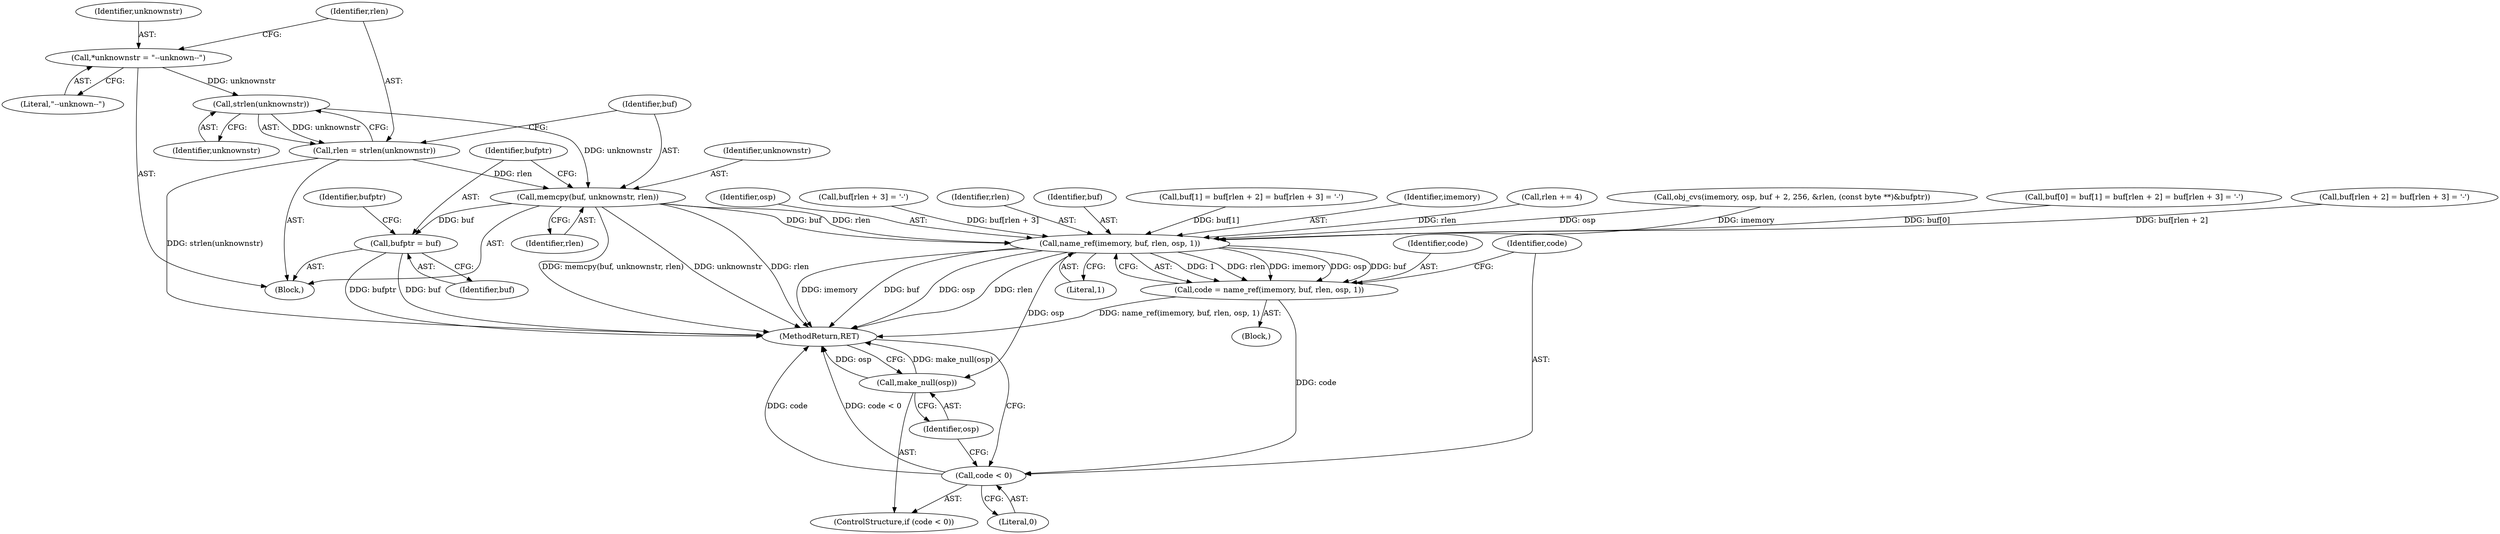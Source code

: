 digraph "0_ghostscript_a6807394bd94b708be24758287b606154daaaed9@API" {
"1000748" [label="(Call,memcpy(buf, unknownstr, rlen))"];
"1000746" [label="(Call,strlen(unknownstr))"];
"1000741" [label="(Call,*unknownstr = \"--unknown--\")"];
"1000744" [label="(Call,rlen = strlen(unknownstr))"];
"1000752" [label="(Call,bufptr = buf)"];
"1000814" [label="(Call,name_ref(imemory, buf, rlen, osp, 1))"];
"1000812" [label="(Call,code = name_ref(imemory, buf, rlen, osp, 1))"];
"1000821" [label="(Call,code < 0)"];
"1000824" [label="(Call,make_null(osp))"];
"1000739" [label="(Block,)"];
"1000781" [label="(Call,buf[1] = buf[rlen + 2] = buf[rlen + 3] = '-')"];
"1000812" [label="(Call,code = name_ref(imemory, buf, rlen, osp, 1))"];
"1000743" [label="(Literal,\"--unknown--\")"];
"1000815" [label="(Identifier,imemory)"];
"1000741" [label="(Call,*unknownstr = \"--unknown--\")"];
"1000749" [label="(Identifier,buf)"];
"1000825" [label="(Identifier,osp)"];
"1000820" [label="(ControlStructure,if (code < 0))"];
"1000745" [label="(Identifier,rlen)"];
"1000753" [label="(Identifier,bufptr)"];
"1000798" [label="(Call,rlen += 4)"];
"1000821" [label="(Call,code < 0)"];
"1000722" [label="(Call,obj_cvs(imemory, osp, buf + 2, 256, &rlen, (const byte **)&bufptr))"];
"1000824" [label="(Call,make_null(osp))"];
"1000777" [label="(Call,buf[0] = buf[1] = buf[rlen + 2] = buf[rlen + 3] = '-')"];
"1000747" [label="(Identifier,unknownstr)"];
"1000744" [label="(Call,rlen = strlen(unknownstr))"];
"1000811" [label="(Block,)"];
"1000754" [label="(Identifier,buf)"];
"1000750" [label="(Identifier,unknownstr)"];
"1000814" [label="(Call,name_ref(imemory, buf, rlen, osp, 1))"];
"1000785" [label="(Call,buf[rlen + 2] = buf[rlen + 3] = '-')"];
"1000751" [label="(Identifier,rlen)"];
"1000818" [label="(Identifier,osp)"];
"1000791" [label="(Call,buf[rlen + 3] = '-')"];
"1000826" [label="(MethodReturn,RET)"];
"1000746" [label="(Call,strlen(unknownstr))"];
"1000817" [label="(Identifier,rlen)"];
"1000810" [label="(Identifier,bufptr)"];
"1000823" [label="(Literal,0)"];
"1000752" [label="(Call,bufptr = buf)"];
"1000748" [label="(Call,memcpy(buf, unknownstr, rlen))"];
"1000742" [label="(Identifier,unknownstr)"];
"1000819" [label="(Literal,1)"];
"1000816" [label="(Identifier,buf)"];
"1000813" [label="(Identifier,code)"];
"1000822" [label="(Identifier,code)"];
"1000748" -> "1000739"  [label="AST: "];
"1000748" -> "1000751"  [label="CFG: "];
"1000749" -> "1000748"  [label="AST: "];
"1000750" -> "1000748"  [label="AST: "];
"1000751" -> "1000748"  [label="AST: "];
"1000753" -> "1000748"  [label="CFG: "];
"1000748" -> "1000826"  [label="DDG: rlen"];
"1000748" -> "1000826"  [label="DDG: memcpy(buf, unknownstr, rlen)"];
"1000748" -> "1000826"  [label="DDG: unknownstr"];
"1000746" -> "1000748"  [label="DDG: unknownstr"];
"1000744" -> "1000748"  [label="DDG: rlen"];
"1000748" -> "1000752"  [label="DDG: buf"];
"1000748" -> "1000814"  [label="DDG: buf"];
"1000748" -> "1000814"  [label="DDG: rlen"];
"1000746" -> "1000744"  [label="AST: "];
"1000746" -> "1000747"  [label="CFG: "];
"1000747" -> "1000746"  [label="AST: "];
"1000744" -> "1000746"  [label="CFG: "];
"1000746" -> "1000744"  [label="DDG: unknownstr"];
"1000741" -> "1000746"  [label="DDG: unknownstr"];
"1000741" -> "1000739"  [label="AST: "];
"1000741" -> "1000743"  [label="CFG: "];
"1000742" -> "1000741"  [label="AST: "];
"1000743" -> "1000741"  [label="AST: "];
"1000745" -> "1000741"  [label="CFG: "];
"1000744" -> "1000739"  [label="AST: "];
"1000745" -> "1000744"  [label="AST: "];
"1000749" -> "1000744"  [label="CFG: "];
"1000744" -> "1000826"  [label="DDG: strlen(unknownstr)"];
"1000752" -> "1000739"  [label="AST: "];
"1000752" -> "1000754"  [label="CFG: "];
"1000753" -> "1000752"  [label="AST: "];
"1000754" -> "1000752"  [label="AST: "];
"1000810" -> "1000752"  [label="CFG: "];
"1000752" -> "1000826"  [label="DDG: buf"];
"1000752" -> "1000826"  [label="DDG: bufptr"];
"1000814" -> "1000812"  [label="AST: "];
"1000814" -> "1000819"  [label="CFG: "];
"1000815" -> "1000814"  [label="AST: "];
"1000816" -> "1000814"  [label="AST: "];
"1000817" -> "1000814"  [label="AST: "];
"1000818" -> "1000814"  [label="AST: "];
"1000819" -> "1000814"  [label="AST: "];
"1000812" -> "1000814"  [label="CFG: "];
"1000814" -> "1000826"  [label="DDG: buf"];
"1000814" -> "1000826"  [label="DDG: osp"];
"1000814" -> "1000826"  [label="DDG: rlen"];
"1000814" -> "1000826"  [label="DDG: imemory"];
"1000814" -> "1000812"  [label="DDG: 1"];
"1000814" -> "1000812"  [label="DDG: rlen"];
"1000814" -> "1000812"  [label="DDG: imemory"];
"1000814" -> "1000812"  [label="DDG: osp"];
"1000814" -> "1000812"  [label="DDG: buf"];
"1000722" -> "1000814"  [label="DDG: imemory"];
"1000722" -> "1000814"  [label="DDG: osp"];
"1000781" -> "1000814"  [label="DDG: buf[1]"];
"1000785" -> "1000814"  [label="DDG: buf[rlen + 2]"];
"1000777" -> "1000814"  [label="DDG: buf[0]"];
"1000791" -> "1000814"  [label="DDG: buf[rlen + 3]"];
"1000798" -> "1000814"  [label="DDG: rlen"];
"1000814" -> "1000824"  [label="DDG: osp"];
"1000812" -> "1000811"  [label="AST: "];
"1000813" -> "1000812"  [label="AST: "];
"1000822" -> "1000812"  [label="CFG: "];
"1000812" -> "1000826"  [label="DDG: name_ref(imemory, buf, rlen, osp, 1)"];
"1000812" -> "1000821"  [label="DDG: code"];
"1000821" -> "1000820"  [label="AST: "];
"1000821" -> "1000823"  [label="CFG: "];
"1000822" -> "1000821"  [label="AST: "];
"1000823" -> "1000821"  [label="AST: "];
"1000825" -> "1000821"  [label="CFG: "];
"1000826" -> "1000821"  [label="CFG: "];
"1000821" -> "1000826"  [label="DDG: code"];
"1000821" -> "1000826"  [label="DDG: code < 0"];
"1000824" -> "1000820"  [label="AST: "];
"1000824" -> "1000825"  [label="CFG: "];
"1000825" -> "1000824"  [label="AST: "];
"1000826" -> "1000824"  [label="CFG: "];
"1000824" -> "1000826"  [label="DDG: make_null(osp)"];
"1000824" -> "1000826"  [label="DDG: osp"];
}

